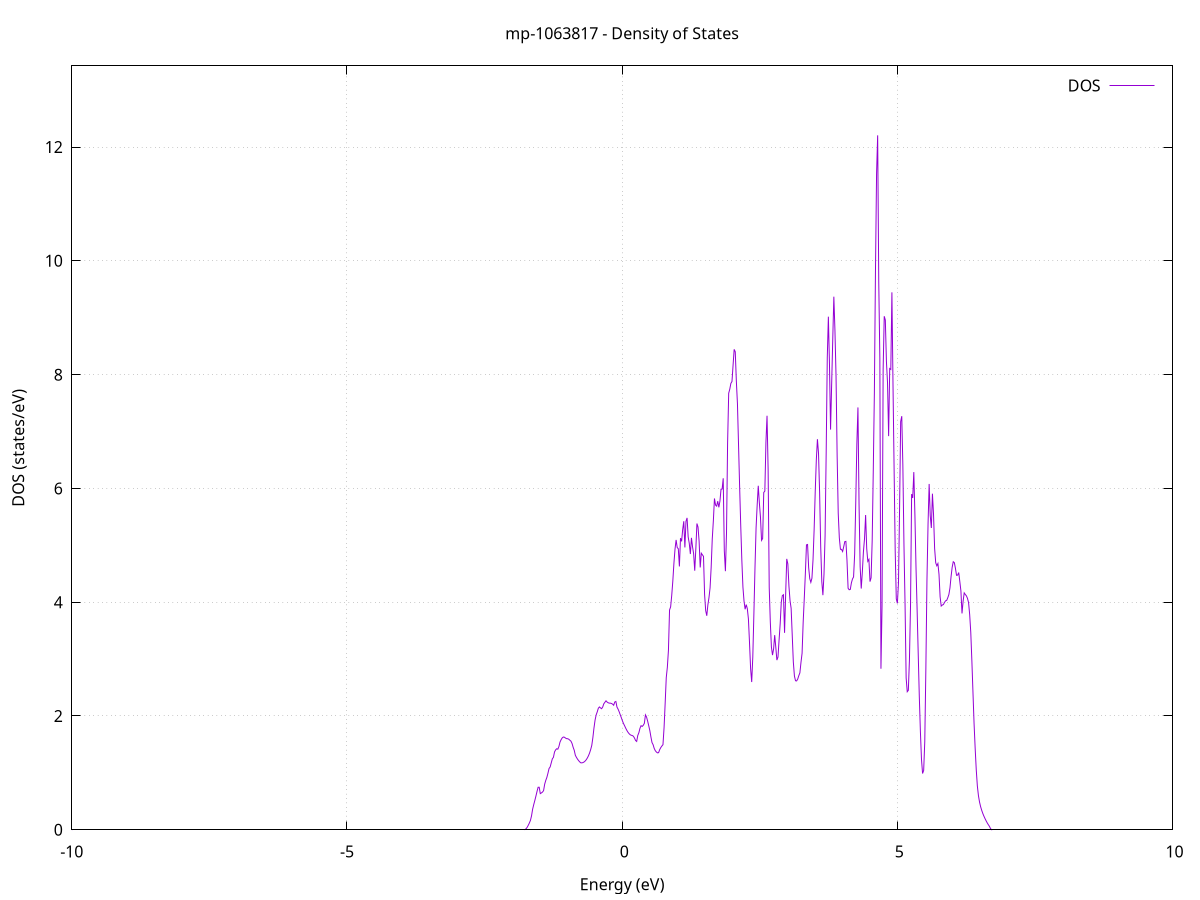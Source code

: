 set title 'mp-1063817 - Density of States'
set xlabel 'Energy (eV)'
set ylabel 'DOS (states/eV)'
set grid
set xrange [-10:10]
set yrange [0:13.427]
set xzeroaxis lt -1
set terminal png size 800,600
set output 'mp-1063817_dos_gnuplot.png'
plot '-' using 1:2 with lines title 'DOS'
-31.282600 0.000000
-31.262700 0.000000
-31.242800 0.000000
-31.222900 0.000000
-31.203000 0.000000
-31.183100 0.000000
-31.163200 0.000000
-31.143300 0.000000
-31.123400 0.000000
-31.103500 0.000000
-31.083600 0.000000
-31.063600 0.000000
-31.043700 0.000000
-31.023800 0.000000
-31.003900 0.000000
-30.984000 0.000000
-30.964100 0.000000
-30.944200 0.000000
-30.924300 0.000000
-30.904400 0.000000
-30.884500 0.000000
-30.864600 0.000000
-30.844700 0.000000
-30.824800 0.000000
-30.804900 0.000000
-30.785000 0.000000
-30.765100 0.000000
-30.745200 0.000000
-30.725300 0.000000
-30.705400 0.000000
-30.685500 0.000000
-30.665600 0.000000
-30.645700 0.000000
-30.625800 0.000000
-30.605900 0.000000
-30.586000 0.000000
-30.566100 0.000000
-30.546200 0.000000
-30.526300 0.000000
-30.506400 0.000000
-30.486500 0.000000
-30.466500 0.000000
-30.446600 0.000000
-30.426700 0.000000
-30.406800 0.000000
-30.386900 0.000000
-30.367000 0.000000
-30.347100 0.000000
-30.327200 0.000000
-30.307300 0.000000
-30.287400 0.000000
-30.267500 0.000000
-30.247600 0.000000
-30.227700 0.000000
-30.207800 0.000000
-30.187900 0.000000
-30.168000 0.000000
-30.148100 0.000000
-30.128200 0.000000
-30.108300 0.000000
-30.088400 0.000000
-30.068500 0.000000
-30.048600 0.000000
-30.028700 0.000000
-30.008800 0.000000
-29.988900 0.000000
-29.969000 0.000000
-29.949100 0.000000
-29.929200 0.000000
-29.909300 0.000000
-29.889400 0.000000
-29.869500 0.000000
-29.849500 0.000000
-29.829600 0.000000
-29.809700 0.000000
-29.789800 0.000000
-29.769900 0.000000
-29.750000 0.000000
-29.730100 0.000000
-29.710200 0.000000
-29.690300 0.000000
-29.670400 0.000000
-29.650500 0.000000
-29.630600 0.000000
-29.610700 0.000000
-29.590800 0.000000
-29.570900 0.000000
-29.551000 0.000000
-29.531100 0.000000
-29.511200 0.000000
-29.491300 0.000000
-29.471400 0.000000
-29.451500 0.000000
-29.431600 0.000000
-29.411700 0.000000
-29.391800 0.000000
-29.371900 0.000000
-29.352000 0.000000
-29.332100 0.000000
-29.312200 0.000000
-29.292300 0.000000
-29.272400 0.000000
-29.252400 0.000000
-29.232500 0.000000
-29.212600 0.000000
-29.192700 0.000000
-29.172800 0.000000
-29.152900 0.000000
-29.133000 0.000000
-29.113100 0.000000
-29.093200 0.000000
-29.073300 0.000000
-29.053400 0.000000
-29.033500 0.000000
-29.013600 0.000000
-28.993700 0.000000
-28.973800 0.000000
-28.953900 0.000000
-28.934000 0.000000
-28.914100 0.000000
-28.894200 0.000000
-28.874300 0.000000
-28.854400 0.000000
-28.834500 0.000000
-28.814600 0.000000
-28.794700 0.000000
-28.774800 0.000000
-28.754900 0.000000
-28.735000 0.000000
-28.715100 0.000000
-28.695200 0.000000
-28.675300 0.000000
-28.655400 0.000000
-28.635400 0.000000
-28.615500 0.000000
-28.595600 0.000000
-28.575700 0.000000
-28.555800 0.000000
-28.535900 0.000000
-28.516000 0.000000
-28.496100 0.000000
-28.476200 0.000000
-28.456300 0.000000
-28.436400 0.000000
-28.416500 0.000000
-28.396600 0.000000
-28.376700 0.000000
-28.356800 0.000000
-28.336900 0.000000
-28.317000 0.000000
-28.297100 0.000000
-28.277200 0.000000
-28.257300 0.000000
-28.237400 0.000000
-28.217500 0.000000
-28.197600 0.000000
-28.177700 0.000000
-28.157800 0.000000
-28.137900 0.000000
-28.118000 0.000000
-28.098100 0.000000
-28.078200 0.000000
-28.058300 0.000000
-28.038300 0.000000
-28.018400 0.000000
-27.998500 0.000000
-27.978600 0.000000
-27.958700 0.000000
-27.938800 0.000000
-27.918900 0.000000
-27.899000 0.000000
-27.879100 0.000000
-27.859200 0.000000
-27.839300 0.000000
-27.819400 0.000000
-27.799500 0.000000
-27.779600 0.000000
-27.759700 0.000000
-27.739800 0.000000
-27.719900 0.000000
-27.700000 0.000000
-27.680100 0.000000
-27.660200 0.000000
-27.640300 0.000000
-27.620400 0.000000
-27.600500 0.000000
-27.580600 0.000000
-27.560700 0.000000
-27.540800 0.000000
-27.520900 0.000000
-27.501000 0.000000
-27.481100 0.000000
-27.461200 0.000000
-27.441300 0.000000
-27.421300 0.000000
-27.401400 0.000000
-27.381500 0.000000
-27.361600 0.000000
-27.341700 0.000000
-27.321800 0.000000
-27.301900 0.000000
-27.282000 0.000000
-27.262100 0.000000
-27.242200 0.000000
-27.222300 0.000000
-27.202400 0.000000
-27.182500 0.000000
-27.162600 0.000000
-27.142700 0.000000
-27.122800 0.000000
-27.102900 0.000000
-27.083000 0.000000
-27.063100 0.000000
-27.043200 0.000000
-27.023300 0.000000
-27.003400 0.000000
-26.983500 0.000000
-26.963600 0.000000
-26.943700 0.000000
-26.923800 0.000000
-26.903900 0.000000
-26.884000 0.000000
-26.864100 0.000000
-26.844200 0.000000
-26.824200 0.000000
-26.804300 0.000000
-26.784400 0.000000
-26.764500 0.000000
-26.744600 0.000000
-26.724700 0.000000
-26.704800 0.000000
-26.684900 0.000000
-26.665000 0.000000
-26.645100 0.000000
-26.625200 0.000000
-26.605300 0.000000
-26.585400 0.000000
-26.565500 0.000000
-26.545600 0.000000
-26.525700 0.000000
-26.505800 0.000000
-26.485900 0.000000
-26.466000 0.000000
-26.446100 0.000000
-26.426200 0.000000
-26.406300 0.000000
-26.386400 0.000000
-26.366500 0.000000
-26.346600 0.000000
-26.326700 0.000000
-26.306800 0.000000
-26.286900 0.000000
-26.267000 0.000000
-26.247100 0.000000
-26.227100 0.000000
-26.207200 0.000000
-26.187300 0.000000
-26.167400 0.000000
-26.147500 0.000000
-26.127600 0.000000
-26.107700 0.000000
-26.087800 0.000000
-26.067900 0.000000
-26.048000 0.000000
-26.028100 0.000000
-26.008200 0.000000
-25.988300 0.000000
-25.968400 0.000000
-25.948500 0.000000
-25.928600 0.000000
-25.908700 0.000000
-25.888800 0.000000
-25.868900 0.000000
-25.849000 0.000000
-25.829100 0.000000
-25.809200 0.000000
-25.789300 0.000000
-25.769400 0.000000
-25.749500 0.000000
-25.729600 0.000000
-25.709700 0.000000
-25.689800 0.000000
-25.669900 0.000000
-25.650000 0.000000
-25.630100 0.000000
-25.610100 0.000000
-25.590200 0.000000
-25.570300 0.000000
-25.550400 0.000000
-25.530500 0.000000
-25.510600 0.000000
-25.490700 0.000000
-25.470800 0.000000
-25.450900 0.000000
-25.431000 0.000000
-25.411100 0.000000
-25.391200 0.000000
-25.371300 0.000000
-25.351400 0.000000
-25.331500 0.000000
-25.311600 0.000000
-25.291700 0.000000
-25.271800 0.000000
-25.251900 0.000000
-25.232000 0.000000
-25.212100 0.000000
-25.192200 0.000000
-25.172300 0.000000
-25.152400 0.000000
-25.132500 0.000000
-25.112600 0.000000
-25.092700 0.000000
-25.072800 0.000000
-25.052900 0.000000
-25.033000 0.000000
-25.013000 0.000000
-24.993100 0.000000
-24.973200 0.000000
-24.953300 0.000000
-24.933400 0.000000
-24.913500 0.000000
-24.893600 0.000000
-24.873700 0.000000
-24.853800 0.000000
-24.833900 0.000000
-24.814000 0.000000
-24.794100 0.000000
-24.774200 0.000000
-24.754300 0.000000
-24.734400 0.000000
-24.714500 0.000000
-24.694600 0.000000
-24.674700 0.000000
-24.654800 0.000000
-24.634900 0.000000
-24.615000 0.000000
-24.595100 0.000000
-24.575200 0.000000
-24.555300 0.000000
-24.535400 0.000000
-24.515500 0.000000
-24.495600 0.000000
-24.475700 0.000000
-24.455800 0.000000
-24.435900 0.000000
-24.416000 0.000000
-24.396000 0.000000
-24.376100 0.000000
-24.356200 0.000000
-24.336300 0.000000
-24.316400 0.000000
-24.296500 0.000000
-24.276600 0.000000
-24.256700 0.000000
-24.236800 0.000000
-24.216900 0.000000
-24.197000 0.000000
-24.177100 0.000000
-24.157200 0.000000
-24.137300 0.000000
-24.117400 0.000000
-24.097500 0.000000
-24.077600 0.000000
-24.057700 0.000000
-24.037800 0.000000
-24.017900 0.000000
-23.998000 0.000000
-23.978100 0.000000
-23.958200 0.000000
-23.938300 0.000000
-23.918400 0.000000
-23.898500 0.000000
-23.878600 0.000000
-23.858700 0.000000
-23.838800 0.000000
-23.818900 0.000000
-23.798900 0.000000
-23.779000 0.000000
-23.759100 0.000000
-23.739200 0.000000
-23.719300 0.000000
-23.699400 0.000000
-23.679500 0.000000
-23.659600 0.000000
-23.639700 0.000000
-23.619800 0.000000
-23.599900 0.000000
-23.580000 0.000000
-23.560100 0.000000
-23.540200 0.000000
-23.520300 0.000000
-23.500400 0.000000
-23.480500 0.000000
-23.460600 0.000000
-23.440700 0.000000
-23.420800 0.000000
-23.400900 0.000000
-23.381000 0.000000
-23.361100 0.000000
-23.341200 0.000000
-23.321300 0.000000
-23.301400 0.000000
-23.281500 0.000000
-23.261600 0.000000
-23.241700 0.000000
-23.221800 0.000000
-23.201900 0.000000
-23.181900 0.000000
-23.162000 0.000000
-23.142100 0.000000
-23.122200 0.000000
-23.102300 0.000000
-23.082400 0.000000
-23.062500 0.000000
-23.042600 0.000000
-23.022700 0.000000
-23.002800 0.000000
-22.982900 0.000000
-22.963000 0.000000
-22.943100 0.000000
-22.923200 0.000000
-22.903300 0.000000
-22.883400 0.000000
-22.863500 0.000000
-22.843600 0.000000
-22.823700 0.000000
-22.803800 0.000000
-22.783900 0.000000
-22.764000 0.000000
-22.744100 0.000000
-22.724200 0.000000
-22.704300 0.000000
-22.684400 0.000000
-22.664500 0.000000
-22.644600 0.000000
-22.624700 0.000000
-22.604800 0.000000
-22.584800 0.000000
-22.564900 0.000000
-22.545000 0.000000
-22.525100 0.000000
-22.505200 0.000000
-22.485300 0.000000
-22.465400 0.000000
-22.445500 0.000000
-22.425600 0.000000
-22.405700 0.000000
-22.385800 0.000000
-22.365900 0.000000
-22.346000 0.000000
-22.326100 0.000000
-22.306200 0.000000
-22.286300 0.000000
-22.266400 0.000000
-22.246500 0.000000
-22.226600 0.000000
-22.206700 0.000000
-22.186800 0.000000
-22.166900 0.000000
-22.147000 0.000000
-22.127100 0.000000
-22.107200 0.000000
-22.087300 0.000000
-22.067400 0.000000
-22.047500 0.000000
-22.027600 0.000000
-22.007700 0.000000
-21.987800 0.000000
-21.967800 0.000000
-21.947900 0.000000
-21.928000 0.000000
-21.908100 0.000000
-21.888200 0.000000
-21.868300 0.000000
-21.848400 0.000000
-21.828500 0.000000
-21.808600 0.000000
-21.788700 0.000000
-21.768800 0.000000
-21.748900 0.000000
-21.729000 0.000000
-21.709100 0.000000
-21.689200 0.000000
-21.669300 0.000000
-21.649400 0.000000
-21.629500 0.000000
-21.609600 0.000000
-21.589700 0.000000
-21.569800 0.000000
-21.549900 0.000000
-21.530000 0.000000
-21.510100 0.000000
-21.490200 0.000000
-21.470300 0.000000
-21.450400 0.000000
-21.430500 0.000000
-21.410600 0.000000
-21.390700 0.000000
-21.370700 0.000000
-21.350800 0.000000
-21.330900 0.000000
-21.311000 0.000000
-21.291100 0.000000
-21.271200 0.000000
-21.251300 0.000000
-21.231400 0.000000
-21.211500 0.000000
-21.191600 0.000000
-21.171700 0.000000
-21.151800 0.000000
-21.131900 0.000000
-21.112000 0.000000
-21.092100 0.000000
-21.072200 0.000000
-21.052300 0.000000
-21.032400 0.000000
-21.012500 0.000000
-20.992600 0.000000
-20.972700 0.000000
-20.952800 0.000000
-20.932900 0.000000
-20.913000 0.000000
-20.893100 0.000000
-20.873200 0.000000
-20.853300 0.000000
-20.833400 0.000000
-20.813500 0.000000
-20.793600 0.000000
-20.773700 0.000000
-20.753700 0.000000
-20.733800 0.000000
-20.713900 0.000000
-20.694000 0.000000
-20.674100 0.000000
-20.654200 0.000000
-20.634300 0.000000
-20.614400 0.000000
-20.594500 0.000000
-20.574600 0.000000
-20.554700 0.000000
-20.534800 0.000000
-20.514900 0.000000
-20.495000 0.000000
-20.475100 0.000000
-20.455200 0.000000
-20.435300 0.000000
-20.415400 0.000000
-20.395500 0.000000
-20.375600 0.000000
-20.355700 0.000000
-20.335800 0.000000
-20.315900 0.000000
-20.296000 0.000000
-20.276100 0.000000
-20.256200 0.000000
-20.236300 0.000000
-20.216400 0.000000
-20.196500 0.000000
-20.176600 0.000000
-20.156600 0.000000
-20.136700 0.000000
-20.116800 0.000000
-20.096900 0.000000
-20.077000 0.000000
-20.057100 0.000000
-20.037200 0.000000
-20.017300 0.000000
-19.997400 0.000000
-19.977500 0.000000
-19.957600 0.000000
-19.937700 0.000000
-19.917800 0.000000
-19.897900 0.000000
-19.878000 0.000000
-19.858100 0.000000
-19.838200 0.000000
-19.818300 0.000000
-19.798400 0.000000
-19.778500 0.000000
-19.758600 0.000000
-19.738700 0.000000
-19.718800 0.000000
-19.698900 0.000000
-19.679000 0.000000
-19.659100 0.000000
-19.639200 0.000000
-19.619300 0.000000
-19.599400 0.000000
-19.579500 0.000000
-19.559600 0.000000
-19.539600 0.000000
-19.519700 0.000000
-19.499800 0.000000
-19.479900 0.000000
-19.460000 0.000000
-19.440100 0.000000
-19.420200 0.000000
-19.400300 0.000000
-19.380400 0.000000
-19.360500 0.000000
-19.340600 0.000000
-19.320700 0.000000
-19.300800 0.000000
-19.280900 0.000000
-19.261000 0.000000
-19.241100 0.000000
-19.221200 0.000000
-19.201300 0.000000
-19.181400 0.000000
-19.161500 0.000000
-19.141600 0.000000
-19.121700 0.000000
-19.101800 0.000000
-19.081900 0.000000
-19.062000 0.000000
-19.042100 0.000000
-19.022200 0.000000
-19.002300 0.000000
-18.982400 0.000000
-18.962500 0.000000
-18.942500 0.000000
-18.922600 0.000000
-18.902700 0.000000
-18.882800 0.000000
-18.862900 0.000000
-18.843000 0.000000
-18.823100 0.000000
-18.803200 0.000000
-18.783300 0.000000
-18.763400 0.000000
-18.743500 0.000000
-18.723600 0.000000
-18.703700 0.000000
-18.683800 0.000000
-18.663900 0.000000
-18.644000 0.000000
-18.624100 0.000000
-18.604200 0.000000
-18.584300 0.000000
-18.564400 0.000000
-18.544500 0.000000
-18.524600 0.000000
-18.504700 0.000000
-18.484800 0.000000
-18.464900 0.000000
-18.445000 0.000000
-18.425100 0.000000
-18.405200 0.000000
-18.385300 0.000000
-18.365400 0.000000
-18.345500 0.000000
-18.325500 0.000000
-18.305600 0.000000
-18.285700 0.000000
-18.265800 0.000000
-18.245900 0.000000
-18.226000 0.000000
-18.206100 0.000000
-18.186200 0.000000
-18.166300 0.000000
-18.146400 0.000000
-18.126500 0.000000
-18.106600 0.000000
-18.086700 0.000000
-18.066800 0.000000
-18.046900 0.000000
-18.027000 0.000000
-18.007100 0.000000
-17.987200 0.000000
-17.967300 0.000000
-17.947400 0.000000
-17.927500 0.000000
-17.907600 0.000000
-17.887700 0.000000
-17.867800 0.000000
-17.847900 0.000000
-17.828000 0.000000
-17.808100 0.000000
-17.788200 0.000000
-17.768300 0.000000
-17.748400 0.000000
-17.728400 0.000000
-17.708500 0.000000
-17.688600 0.000000
-17.668700 0.000000
-17.648800 0.000000
-17.628900 0.000000
-17.609000 0.000000
-17.589100 0.000000
-17.569200 0.000000
-17.549300 0.000000
-17.529400 0.000000
-17.509500 0.000000
-17.489600 0.000000
-17.469700 0.000000
-17.449800 0.000000
-17.429900 0.000000
-17.410000 0.000000
-17.390100 0.000000
-17.370200 0.000000
-17.350300 0.000000
-17.330400 0.000000
-17.310500 0.000000
-17.290600 0.000000
-17.270700 0.000000
-17.250800 0.000000
-17.230900 0.000000
-17.211000 0.000000
-17.191100 0.000000
-17.171200 0.000000
-17.151300 0.000000
-17.131400 0.000000
-17.111400 0.000000
-17.091500 0.000000
-17.071600 0.000000
-17.051700 0.000000
-17.031800 0.000000
-17.011900 0.000000
-16.992000 0.000000
-16.972100 0.000000
-16.952200 0.000000
-16.932300 0.000000
-16.912400 0.000000
-16.892500 0.000000
-16.872600 0.000000
-16.852700 0.000000
-16.832800 0.000000
-16.812900 0.000000
-16.793000 0.000000
-16.773100 0.000000
-16.753200 0.000000
-16.733300 0.000000
-16.713400 0.000000
-16.693500 0.000000
-16.673600 0.000000
-16.653700 0.000000
-16.633800 0.000000
-16.613900 0.000000
-16.594000 0.000000
-16.574100 0.000000
-16.554200 0.000000
-16.534300 0.000000
-16.514300 0.000000
-16.494400 0.000000
-16.474500 0.000000
-16.454600 0.000000
-16.434700 0.000000
-16.414800 0.000000
-16.394900 0.000000
-16.375000 0.000000
-16.355100 0.000000
-16.335200 0.000000
-16.315300 0.000000
-16.295400 0.000000
-16.275500 0.000000
-16.255600 0.000000
-16.235700 0.000000
-16.215800 0.000000
-16.195900 0.000000
-16.176000 0.000000
-16.156100 0.000000
-16.136200 0.000000
-16.116300 0.000000
-16.096400 0.000000
-16.076500 0.000000
-16.056600 0.000000
-16.036700 0.000000
-16.016800 0.000000
-15.996900 0.000000
-15.977000 0.000000
-15.957100 0.000000
-15.937200 0.000000
-15.917300 0.000000
-15.897300 0.000000
-15.877400 0.000000
-15.857500 0.000000
-15.837600 0.000000
-15.817700 0.000000
-15.797800 0.000000
-15.777900 0.000000
-15.758000 0.000000
-15.738100 0.000000
-15.718200 0.000000
-15.698300 0.000000
-15.678400 0.000000
-15.658500 0.000000
-15.638600 0.000000
-15.618700 0.000000
-15.598800 0.000000
-15.578900 0.000000
-15.559000 0.000000
-15.539100 0.000000
-15.519200 0.000000
-15.499300 0.000000
-15.479400 0.000000
-15.459500 0.000000
-15.439600 0.000000
-15.419700 0.000000
-15.399800 0.000000
-15.379900 0.000000
-15.360000 0.000000
-15.340100 0.000000
-15.320200 0.000000
-15.300200 0.000000
-15.280300 0.000000
-15.260400 0.000000
-15.240500 0.000000
-15.220600 0.000000
-15.200700 0.000000
-15.180800 0.000000
-15.160900 0.000000
-15.141000 0.000000
-15.121100 0.000000
-15.101200 0.000000
-15.081300 0.000000
-15.061400 0.000000
-15.041500 0.000000
-15.021600 0.000000
-15.001700 0.000000
-14.981800 0.000000
-14.961900 0.000000
-14.942000 0.000000
-14.922100 0.000000
-14.902200 0.000000
-14.882300 0.000000
-14.862400 0.000000
-14.842500 0.000000
-14.822600 0.000000
-14.802700 0.000000
-14.782800 0.000000
-14.762900 0.000000
-14.743000 0.000000
-14.723100 0.000000
-14.703200 0.000000
-14.683200 0.000000
-14.663300 0.000000
-14.643400 0.000000
-14.623500 0.000000
-14.603600 0.000000
-14.583700 0.000000
-14.563800 0.000000
-14.543900 0.000000
-14.524000 0.000000
-14.504100 0.000000
-14.484200 0.000000
-14.464300 0.000000
-14.444400 0.000000
-14.424500 0.000000
-14.404600 0.000000
-14.384700 0.000000
-14.364800 0.000000
-14.344900 0.000000
-14.325000 0.000000
-14.305100 0.000000
-14.285200 0.000000
-14.265300 0.000000
-14.245400 0.000000
-14.225500 0.000000
-14.205600 0.000000
-14.185700 0.000000
-14.165800 0.000000
-14.145900 0.000000
-14.126000 0.000000
-14.106100 0.000000
-14.086100 0.000000
-14.066200 0.000000
-14.046300 0.000000
-14.026400 0.000000
-14.006500 0.000000
-13.986600 0.000000
-13.966700 0.000000
-13.946800 0.000000
-13.926900 0.000000
-13.907000 0.000000
-13.887100 0.000000
-13.867200 0.000000
-13.847300 0.000000
-13.827400 0.000000
-13.807500 0.000000
-13.787600 0.000000
-13.767700 0.000000
-13.747800 0.000000
-13.727900 0.000000
-13.708000 0.000000
-13.688100 0.000000
-13.668200 0.000000
-13.648300 204.948300
-13.628400 54.949300
-13.608500 120.951300
-13.588600 90.722300
-13.568700 135.915600
-13.548800 98.877000
-13.528900 11.092700
-13.509000 0.000000
-13.489000 0.000000
-13.469100 0.000000
-13.449200 0.000000
-13.429300 0.000000
-13.409400 0.000000
-13.389500 0.000000
-13.369600 0.000000
-13.349700 0.000000
-13.329800 0.000000
-13.309900 0.000000
-13.290000 0.000000
-13.270100 0.000000
-13.250200 0.000000
-13.230300 0.000000
-13.210400 0.000000
-13.190500 0.000000
-13.170600 0.000000
-13.150700 0.000000
-13.130800 0.000000
-13.110900 0.000000
-13.091000 0.000000
-13.071100 0.000000
-13.051200 0.000000
-13.031300 0.000000
-13.011400 0.000000
-12.991500 0.000000
-12.971600 0.000000
-12.951700 0.000000
-12.931800 0.000000
-12.911900 0.000000
-12.892000 0.000000
-12.872000 0.000000
-12.852100 0.000000
-12.832200 0.000000
-12.812300 0.000000
-12.792400 0.000000
-12.772500 0.000000
-12.752600 0.000000
-12.732700 0.000000
-12.712800 0.000000
-12.692900 0.000000
-12.673000 0.000000
-12.653100 0.000000
-12.633200 0.000000
-12.613300 0.000000
-12.593400 0.000000
-12.573500 0.000000
-12.553600 0.000000
-12.533700 0.000000
-12.513800 0.000000
-12.493900 0.000000
-12.474000 0.000000
-12.454100 0.000000
-12.434200 0.000000
-12.414300 0.000000
-12.394400 0.000000
-12.374500 0.000000
-12.354600 0.000000
-12.334700 0.000000
-12.314800 0.000000
-12.294900 0.000000
-12.274900 0.000000
-12.255000 0.000000
-12.235100 0.000000
-12.215200 0.000000
-12.195300 0.000000
-12.175400 0.000000
-12.155500 0.000000
-12.135600 0.000000
-12.115700 0.000000
-12.095800 0.000000
-12.075900 0.000000
-12.056000 0.000000
-12.036100 0.000000
-12.016200 0.000000
-11.996300 0.000000
-11.976400 0.000000
-11.956500 0.000000
-11.936600 0.000000
-11.916700 0.000000
-11.896800 0.000000
-11.876900 0.000000
-11.857000 0.000000
-11.837100 0.000000
-11.817200 0.000000
-11.797300 0.000000
-11.777400 0.000000
-11.757500 0.000000
-11.737600 0.000000
-11.717700 0.000000
-11.697800 0.000000
-11.677900 0.000000
-11.657900 0.000000
-11.638000 0.000000
-11.618100 0.000000
-11.598200 0.000000
-11.578300 0.000000
-11.558400 0.000000
-11.538500 0.000000
-11.518600 0.000000
-11.498700 0.000000
-11.478800 0.000000
-11.458900 0.000000
-11.439000 0.000000
-11.419100 0.000000
-11.399200 0.000000
-11.379300 0.000000
-11.359400 0.000000
-11.339500 0.000000
-11.319600 0.000000
-11.299700 0.000000
-11.279800 0.000000
-11.259900 0.000000
-11.240000 0.000000
-11.220100 0.000000
-11.200200 0.000000
-11.180300 0.000000
-11.160400 0.000000
-11.140500 0.000000
-11.120600 0.000000
-11.100700 0.000000
-11.080800 0.000000
-11.060800 0.000000
-11.040900 0.000000
-11.021000 0.000000
-11.001100 0.000000
-10.981200 0.000000
-10.961300 0.000000
-10.941400 0.000000
-10.921500 0.000000
-10.901600 0.000000
-10.881700 0.000000
-10.861800 0.000000
-10.841900 0.000000
-10.822000 0.000000
-10.802100 0.000000
-10.782200 0.000000
-10.762300 0.000000
-10.742400 0.000000
-10.722500 0.000000
-10.702600 0.000000
-10.682700 0.000000
-10.662800 0.000000
-10.642900 0.000000
-10.623000 0.000000
-10.603100 0.000000
-10.583200 0.000000
-10.563300 0.000000
-10.543400 0.000000
-10.523500 0.000000
-10.503600 0.000000
-10.483700 0.000000
-10.463800 0.000000
-10.443800 0.000000
-10.423900 0.000000
-10.404000 0.000000
-10.384100 0.000000
-10.364200 0.000000
-10.344300 0.000000
-10.324400 0.000000
-10.304500 0.000000
-10.284600 0.000000
-10.264700 0.000000
-10.244800 0.000000
-10.224900 0.000000
-10.205000 0.000000
-10.185100 0.000000
-10.165200 0.000000
-10.145300 0.000000
-10.125400 0.000000
-10.105500 0.000000
-10.085600 0.000000
-10.065700 0.000000
-10.045800 0.000000
-10.025900 0.000000
-10.006000 0.000000
-9.986100 0.000000
-9.966200 0.000000
-9.946300 0.000000
-9.926400 0.000000
-9.906500 0.000000
-9.886600 0.000000
-9.866700 0.000000
-9.846700 0.000000
-9.826800 0.000000
-9.806900 0.000000
-9.787000 0.000000
-9.767100 0.000000
-9.747200 0.000000
-9.727300 0.000000
-9.707400 0.000000
-9.687500 0.000000
-9.667600 0.000000
-9.647700 0.000000
-9.627800 0.000000
-9.607900 0.000000
-9.588000 0.000000
-9.568100 0.000000
-9.548200 0.000000
-9.528300 0.000000
-9.508400 0.000000
-9.488500 0.000000
-9.468600 0.000000
-9.448700 0.000000
-9.428800 0.000000
-9.408900 0.000000
-9.389000 0.000000
-9.369100 0.000000
-9.349200 0.000000
-9.329300 0.000000
-9.309400 0.000000
-9.289500 0.000000
-9.269600 0.000000
-9.249700 0.000000
-9.229700 0.000000
-9.209800 0.000000
-9.189900 0.000000
-9.170000 0.000000
-9.150100 0.000000
-9.130200 0.000000
-9.110300 0.000000
-9.090400 0.000000
-9.070500 0.000000
-9.050600 0.000000
-9.030700 0.000000
-9.010800 0.000000
-8.990900 0.000000
-8.971000 0.000000
-8.951100 0.000000
-8.931200 0.000000
-8.911300 0.000000
-8.891400 0.000000
-8.871500 0.000000
-8.851600 0.000000
-8.831700 0.000000
-8.811800 0.000000
-8.791900 0.000000
-8.772000 0.000000
-8.752100 0.000000
-8.732200 0.000000
-8.712300 0.000000
-8.692400 0.000000
-8.672500 0.000000
-8.652600 0.000000
-8.632600 0.000000
-8.612700 0.000000
-8.592800 0.000000
-8.572900 0.000000
-8.553000 0.000000
-8.533100 0.000000
-8.513200 0.000000
-8.493300 0.000000
-8.473400 0.000000
-8.453500 0.000000
-8.433600 0.000000
-8.413700 0.000000
-8.393800 0.000000
-8.373900 0.000000
-8.354000 0.000000
-8.334100 0.000000
-8.314200 0.000000
-8.294300 0.000000
-8.274400 0.000000
-8.254500 0.000000
-8.234600 0.000000
-8.214700 0.000000
-8.194800 0.000000
-8.174900 0.000000
-8.155000 0.000000
-8.135100 0.000000
-8.115200 0.000000
-8.095300 0.000000
-8.075400 0.000000
-8.055500 0.000000
-8.035600 0.000000
-8.015600 0.000000
-7.995700 0.000000
-7.975800 0.000000
-7.955900 0.000000
-7.936000 0.000000
-7.916100 0.000000
-7.896200 0.000000
-7.876300 0.000000
-7.856400 0.000000
-7.836500 0.000000
-7.816600 0.000000
-7.796700 0.000000
-7.776800 0.000000
-7.756900 0.000000
-7.737000 0.000000
-7.717100 0.000000
-7.697200 0.000000
-7.677300 0.000000
-7.657400 0.000000
-7.637500 0.000000
-7.617600 0.000000
-7.597700 0.000000
-7.577800 0.000000
-7.557900 0.000000
-7.538000 0.000000
-7.518100 0.000000
-7.498200 0.000000
-7.478300 0.000000
-7.458400 0.000000
-7.438500 0.000000
-7.418500 0.000000
-7.398600 0.000000
-7.378700 0.000000
-7.358800 0.000000
-7.338900 0.000000
-7.319000 0.000000
-7.299100 0.000000
-7.279200 0.000000
-7.259300 0.000000
-7.239400 0.000000
-7.219500 0.000000
-7.199600 0.000000
-7.179700 0.000000
-7.159800 0.000000
-7.139900 0.000000
-7.120000 0.000000
-7.100100 0.000000
-7.080200 0.000000
-7.060300 0.000000
-7.040400 0.000000
-7.020500 0.000000
-7.000600 0.000000
-6.980700 0.000000
-6.960800 0.000000
-6.940900 0.000000
-6.921000 0.000000
-6.901100 0.000000
-6.881200 0.000000
-6.861300 0.000000
-6.841400 0.000000
-6.821500 0.000000
-6.801500 0.000000
-6.781600 0.000000
-6.761700 0.000000
-6.741800 0.000000
-6.721900 0.000000
-6.702000 0.000000
-6.682100 0.000000
-6.662200 0.000000
-6.642300 0.000000
-6.622400 0.000000
-6.602500 0.000000
-6.582600 0.000000
-6.562700 0.000000
-6.542800 0.000000
-6.522900 0.000000
-6.503000 0.000000
-6.483100 0.000000
-6.463200 0.000000
-6.443300 0.000000
-6.423400 0.000000
-6.403500 0.000000
-6.383600 0.000000
-6.363700 0.000000
-6.343800 0.000000
-6.323900 0.000000
-6.304000 0.000000
-6.284100 0.000000
-6.264200 0.000000
-6.244300 0.000000
-6.224400 0.000000
-6.204400 0.000000
-6.184500 0.000000
-6.164600 0.000000
-6.144700 0.000000
-6.124800 0.000000
-6.104900 0.000000
-6.085000 0.000000
-6.065100 0.000000
-6.045200 0.000000
-6.025300 0.000000
-6.005400 0.000000
-5.985500 0.000000
-5.965600 0.000000
-5.945700 0.000000
-5.925800 0.000000
-5.905900 0.000000
-5.886000 0.000000
-5.866100 0.000000
-5.846200 0.000000
-5.826300 0.000000
-5.806400 0.000000
-5.786500 0.000000
-5.766600 0.000000
-5.746700 0.000000
-5.726800 0.000000
-5.706900 0.000000
-5.687000 0.000000
-5.667100 0.000000
-5.647200 0.000000
-5.627300 0.000000
-5.607400 0.000000
-5.587400 0.000000
-5.567500 0.000000
-5.547600 0.000000
-5.527700 0.000000
-5.507800 0.000000
-5.487900 0.000000
-5.468000 0.000000
-5.448100 0.000000
-5.428200 0.000000
-5.408300 0.000000
-5.388400 0.000000
-5.368500 0.000000
-5.348600 0.000000
-5.328700 0.000000
-5.308800 0.000000
-5.288900 0.000000
-5.269000 0.000000
-5.249100 0.000000
-5.229200 0.000000
-5.209300 0.000000
-5.189400 0.000000
-5.169500 0.000000
-5.149600 0.000000
-5.129700 0.000000
-5.109800 0.000000
-5.089900 0.000000
-5.070000 0.000000
-5.050100 0.000000
-5.030200 0.000000
-5.010300 0.000000
-4.990300 0.000000
-4.970400 0.000000
-4.950500 0.000000
-4.930600 0.000000
-4.910700 0.000000
-4.890800 0.000000
-4.870900 0.000000
-4.851000 0.000000
-4.831100 0.000000
-4.811200 0.000000
-4.791300 0.000000
-4.771400 0.000000
-4.751500 0.000000
-4.731600 0.000000
-4.711700 0.000000
-4.691800 0.000000
-4.671900 0.000000
-4.652000 0.000000
-4.632100 0.000000
-4.612200 0.000000
-4.592300 0.000000
-4.572400 0.000000
-4.552500 0.000000
-4.532600 0.000000
-4.512700 0.000000
-4.492800 0.000000
-4.472900 0.000000
-4.453000 0.000000
-4.433100 0.000000
-4.413200 0.000000
-4.393300 0.000000
-4.373300 0.000000
-4.353400 0.000000
-4.333500 0.000000
-4.313600 0.000000
-4.293700 0.000000
-4.273800 0.000000
-4.253900 0.000000
-4.234000 0.000000
-4.214100 0.000000
-4.194200 0.000000
-4.174300 0.000000
-4.154400 0.000000
-4.134500 0.000000
-4.114600 0.000000
-4.094700 0.000000
-4.074800 0.000000
-4.054900 0.000000
-4.035000 0.000000
-4.015100 0.000000
-3.995200 0.000000
-3.975300 0.000000
-3.955400 0.000000
-3.935500 0.000000
-3.915600 0.000000
-3.895700 0.000000
-3.875800 0.000000
-3.855900 0.000000
-3.836000 0.000000
-3.816100 0.000000
-3.796200 0.000000
-3.776200 0.000000
-3.756300 0.000000
-3.736400 0.000000
-3.716500 0.000000
-3.696600 0.000000
-3.676700 0.000000
-3.656800 0.000000
-3.636900 0.000000
-3.617000 0.000000
-3.597100 0.000000
-3.577200 0.000000
-3.557300 0.000000
-3.537400 0.000000
-3.517500 0.000000
-3.497600 0.000000
-3.477700 0.000000
-3.457800 0.000000
-3.437900 0.000000
-3.418000 0.000000
-3.398100 0.000000
-3.378200 0.000000
-3.358300 0.000000
-3.338400 0.000000
-3.318500 0.000000
-3.298600 0.000000
-3.278700 0.000000
-3.258800 0.000000
-3.238900 0.000000
-3.219000 0.000000
-3.199100 0.000000
-3.179200 0.000000
-3.159200 0.000000
-3.139300 0.000000
-3.119400 0.000000
-3.099500 0.000000
-3.079600 0.000000
-3.059700 0.000000
-3.039800 0.000000
-3.019900 0.000000
-3.000000 0.000000
-2.980100 0.000000
-2.960200 0.000000
-2.940300 0.000000
-2.920400 0.000000
-2.900500 0.000000
-2.880600 0.000000
-2.860700 0.000000
-2.840800 0.000000
-2.820900 0.000000
-2.801000 0.000000
-2.781100 0.000000
-2.761200 0.000000
-2.741300 0.000000
-2.721400 0.000000
-2.701500 0.000000
-2.681600 0.000000
-2.661700 0.000000
-2.641800 0.000000
-2.621900 0.000000
-2.602000 0.000000
-2.582100 0.000000
-2.562100 0.000000
-2.542200 0.000000
-2.522300 0.000000
-2.502400 0.000000
-2.482500 0.000000
-2.462600 0.000000
-2.442700 0.000000
-2.422800 0.000000
-2.402900 0.000000
-2.383000 0.000000
-2.363100 0.000000
-2.343200 0.000000
-2.323300 0.000000
-2.303400 0.000000
-2.283500 0.000000
-2.263600 0.000000
-2.243700 0.000000
-2.223800 0.000000
-2.203900 0.000000
-2.184000 0.000000
-2.164100 0.000000
-2.144200 0.000000
-2.124300 0.000000
-2.104400 0.000000
-2.084500 0.000000
-2.064600 0.000000
-2.044700 0.000000
-2.024800 0.000000
-2.004900 0.000000
-1.985000 0.000000
-1.965100 0.000000
-1.945100 0.000000
-1.925200 0.000000
-1.905300 0.000000
-1.885400 0.000000
-1.865500 0.000000
-1.845600 0.000000
-1.825700 0.000000
-1.805800 0.000000
-1.785900 0.000000
-1.766000 0.003600
-1.746100 0.017800
-1.726200 0.042900
-1.706300 0.077900
-1.686400 0.117900
-1.666500 0.164500
-1.646600 0.243800
-1.626700 0.360700
-1.606800 0.440700
-1.586900 0.513600
-1.567000 0.590500
-1.547100 0.672200
-1.527200 0.746900
-1.507300 0.747800
-1.487400 0.635700
-1.467500 0.647500
-1.447600 0.662100
-1.427700 0.687800
-1.407800 0.800500
-1.387900 0.867500
-1.368000 0.920300
-1.348000 0.994100
-1.328100 1.077000
-1.308200 1.104000
-1.288300 1.175200
-1.268400 1.246700
-1.248500 1.273700
-1.228600 1.368000
-1.208700 1.404200
-1.188800 1.424300
-1.168900 1.416700
-1.149000 1.462900
-1.129100 1.541200
-1.109200 1.583000
-1.089300 1.615000
-1.069400 1.630000
-1.049500 1.627400
-1.029600 1.612300
-1.009700 1.601600
-0.989800 1.600600
-0.969900 1.591400
-0.950000 1.574300
-0.930100 1.557200
-0.910200 1.516600
-0.890300 1.450000
-0.870400 1.397300
-0.850500 1.309700
-0.830600 1.272700
-0.810700 1.241600
-0.790800 1.215500
-0.770900 1.193400
-0.750900 1.176600
-0.731000 1.176200
-0.711100 1.181400
-0.691200 1.192300
-0.671300 1.209300
-0.651400 1.232500
-0.631500 1.263600
-0.611600 1.301600
-0.591700 1.349600
-0.571800 1.410100
-0.551900 1.483200
-0.532000 1.618500
-0.512100 1.787500
-0.492200 1.926800
-0.472300 2.018300
-0.452400 2.072900
-0.432500 2.136600
-0.412600 2.159000
-0.392700 2.141300
-0.372800 2.128400
-0.352900 2.158900
-0.333000 2.214700
-0.313100 2.241100
-0.293200 2.266800
-0.273300 2.245100
-0.253400 2.232100
-0.233500 2.226000
-0.213600 2.225600
-0.193700 2.219900
-0.173800 2.208300
-0.153900 2.189100
-0.133900 2.245800
-0.114000 2.255000
-0.094100 2.157200
-0.074200 2.121000
-0.054300 2.074500
-0.034400 2.021000
-0.014500 1.969200
0.005400 1.914200
0.025300 1.866200
0.045200 1.827100
0.065100 1.785300
0.085000 1.747800
0.104900 1.715900
0.124800 1.690500
0.144700 1.671800
0.164600 1.661400
0.184500 1.656300
0.204400 1.643800
0.224300 1.612300
0.244200 1.569300
0.264100 1.552900
0.284000 1.657800
0.303900 1.706400
0.323800 1.783400
0.343700 1.829300
0.363600 1.816200
0.383500 1.836400
0.403400 1.870600
0.423300 2.019300
0.443200 1.982300
0.463200 1.910000
0.483100 1.828800
0.503000 1.743700
0.522900 1.631500
0.542800 1.532800
0.562700 1.495100
0.582600 1.430600
0.602500 1.389900
0.622400 1.366600
0.642300 1.351800
0.662200 1.355500
0.682100 1.408100
0.702000 1.444400
0.721900 1.472300
0.741800 1.495600
0.761700 1.796000
0.781600 2.222800
0.801500 2.673900
0.821400 2.858100
0.841300 3.157500
0.861200 3.863000
0.881100 3.919300
0.901000 4.121200
0.920900 4.374000
0.940800 4.685500
0.960700 4.933300
0.980600 5.094600
1.000500 4.960900
1.020400 4.939300
1.040300 4.628800
1.060200 5.125600
1.080200 5.069400
1.100100 5.278200
1.120000 5.422800
1.139900 4.962000
1.159800 5.421800
1.179700 5.481900
1.199600 5.149000
1.219500 5.033900
1.239400 4.847000
1.259300 5.131400
1.279200 4.972900
1.299100 4.850300
1.319000 4.553600
1.338900 4.939100
1.358800 5.382900
1.378700 5.321300
1.398600 5.069900
1.418500 4.610800
1.438400 4.860800
1.458300 4.833000
1.478200 4.805300
1.498100 4.134400
1.518000 3.851700
1.537900 3.761600
1.557800 3.953400
1.577700 4.080100
1.597600 4.251900
1.617500 4.611900
1.637400 5.110900
1.657300 5.430200
1.677300 5.823300
1.697200 5.707500
1.717100 5.689000
1.737000 5.775800
1.756900 5.667600
1.776800 5.776800
1.796700 5.985900
1.816600 5.989200
1.836500 6.177800
1.856400 4.901500
1.876300 4.545700
1.896200 5.214000
1.916100 6.796300
1.936000 7.673000
1.955900 7.745800
1.975800 7.847200
1.995700 7.879400
2.015600 8.164900
2.035500 8.444400
2.055400 8.401400
2.075300 7.883100
2.095200 7.487100
2.115100 6.755100
2.135000 6.019200
2.154900 5.342800
2.174800 4.735600
2.194700 4.264600
2.214600 4.019000
2.234500 3.876000
2.254400 3.958100
2.274300 3.887500
2.294300 3.707700
2.314200 3.290800
2.334100 2.832800
2.354000 2.596800
2.373900 3.034200
2.393800 3.797600
2.413700 4.602900
2.433600 5.305900
2.453500 5.706300
2.473400 6.046500
2.493300 5.746300
2.513200 5.498500
2.533100 5.087100
2.553000 5.119400
2.572900 5.929200
2.592800 5.952500
2.612700 6.811800
2.632600 7.277400
2.652500 6.330400
2.672400 4.260800
2.692300 3.649300
2.712200 3.212000
2.732100 3.070300
2.752000 3.178300
2.771900 3.421100
2.791800 3.208700
2.811700 2.982200
2.831600 3.036400
2.851500 3.334700
2.871400 3.618600
2.891400 3.998700
2.911300 4.117400
2.931200 4.131300
2.951100 3.461100
2.971000 4.137000
2.990900 4.761500
3.010800 4.673600
3.030700 4.281600
3.050600 4.027600
3.070500 3.892800
3.090400 3.423400
3.110300 2.950400
3.130200 2.703600
3.150100 2.619800
3.170000 2.616100
3.189900 2.648200
3.209800 2.708800
3.229700 2.758400
3.249600 2.943400
3.269500 3.102800
3.289400 3.649400
3.309300 4.066400
3.329200 4.504900
3.349100 5.008100
3.369000 5.014400
3.388900 4.608800
3.408800 4.415700
3.428700 4.349000
3.448600 4.422900
3.468500 4.749800
3.488400 5.273500
3.508400 5.944800
3.528300 6.502300
3.548200 6.865000
3.568100 6.617500
3.588000 5.927800
3.607900 4.975800
3.627800 4.362000
3.647700 4.123900
3.667600 4.488800
3.687500 5.169100
3.707400 6.631100
3.727300 8.296900
3.747200 9.018200
3.767100 8.189400
3.787000 7.033600
3.806900 7.832800
3.826800 8.620300
3.846700 9.369800
3.866600 8.778800
3.886500 7.972700
3.906400 6.580900
3.926300 5.563500
3.946200 5.131000
3.966100 4.930300
3.986000 4.928600
4.005900 4.891000
4.025800 4.975100
4.045700 5.064900
4.065600 5.069200
4.085500 4.734400
4.105500 4.245200
4.125400 4.219000
4.145300 4.224600
4.165200 4.338300
4.185100 4.407200
4.205000 4.444000
4.224900 4.846500
4.244800 5.753800
4.264700 6.785900
4.284600 7.423300
4.304500 5.728700
4.324400 4.627900
4.344300 4.240200
4.364200 4.527900
4.384100 4.887100
4.404000 5.116500
4.423900 5.532400
4.443800 4.941500
4.463700 4.718800
4.483600 4.752100
4.503500 4.361800
4.523400 4.428400
4.543300 5.081400
4.563200 6.319600
4.583100 7.686000
4.603000 9.821100
4.622900 11.531000
4.642800 12.206300
4.662700 9.625600
4.682600 8.283900
4.702500 2.830400
4.722500 3.934600
4.742400 8.090400
4.762300 9.026200
4.782200 8.960300
4.802100 8.230400
4.822000 7.858100
4.841900 6.918900
4.861800 8.107100
4.881700 8.091600
4.901600 9.446900
4.921500 7.825500
4.941400 6.352200
4.961300 4.907700
4.981200 4.058700
5.001100 3.980000
5.021000 4.339200
5.040900 5.639100
5.060800 7.174300
5.080700 7.269600
5.100600 6.403000
5.120500 5.018300
5.140400 3.965300
5.160300 2.669400
5.180200 2.426600
5.200100 2.450900
5.220000 2.979200
5.239900 3.944100
5.259800 5.900000
5.279700 5.832600
5.299600 6.287200
5.319600 5.531400
5.339500 4.609800
5.359400 3.876500
5.379300 3.107900
5.399200 2.352600
5.419100 1.728900
5.439000 1.238500
5.458900 0.989300
5.478800 1.043100
5.498700 1.548300
5.518600 2.828200
5.538500 4.387500
5.558400 5.379700
5.578300 6.078800
5.598200 5.522200
5.618100 5.304800
5.638000 5.907900
5.657900 5.545700
5.677800 4.943700
5.697700 4.693000
5.717600 4.640300
5.737500 4.680100
5.757400 4.489700
5.777300 4.096400
5.797200 3.932400
5.817100 3.950500
5.837000 3.958300
5.856900 3.995300
5.876800 4.024600
5.896700 4.031300
5.916600 4.078100
5.936600 4.133900
5.956500 4.251100
5.976400 4.448700
5.996300 4.611500
6.016200 4.711400
6.036100 4.695300
6.056000 4.594800
6.075900 4.472500
6.095800 4.476100
6.115700 4.520900
6.135600 4.363100
6.155500 4.197900
6.175400 3.802400
6.195300 4.017700
6.215200 4.163800
6.235100 4.136100
6.255000 4.112000
6.274900 4.067600
6.294800 3.990700
6.314700 3.782100
6.334600 3.469800
6.354500 2.970600
6.374400 2.416700
6.394300 1.871600
6.414200 1.436700
6.434100 1.056800
6.454000 0.771700
6.473900 0.600200
6.493800 0.487400
6.513700 0.405500
6.533700 0.341100
6.553600 0.286000
6.573500 0.239300
6.593400 0.196800
6.613300 0.157700
6.633200 0.122100
6.653100 0.090000
6.673000 0.061200
6.692900 0.021800
6.712800 0.000200
6.732700 0.000000
6.752600 0.000000
6.772500 0.000000
6.792400 0.000000
6.812300 0.000000
6.832200 0.000000
6.852100 0.000000
6.872000 0.000000
6.891900 0.000000
6.911800 0.000000
6.931700 0.000000
6.951600 0.000000
6.971500 0.000000
6.991400 0.000000
7.011300 0.000000
7.031200 0.000000
7.051100 0.000000
7.071000 0.000000
7.090900 0.000000
7.110800 0.000000
7.130700 0.000000
7.150700 0.000000
7.170600 0.000000
7.190500 0.000000
7.210400 0.000000
7.230300 0.000000
7.250200 0.000000
7.270100 0.000000
7.290000 0.000000
7.309900 0.000000
7.329800 0.000000
7.349700 0.000000
7.369600 0.000000
7.389500 0.000000
7.409400 0.000000
7.429300 0.000000
7.449200 0.000000
7.469100 0.000000
7.489000 0.000000
7.508900 0.000000
7.528800 0.000000
7.548700 0.000000
7.568600 0.000000
7.588500 0.000000
7.608400 0.000000
7.628300 0.000000
7.648200 0.000000
7.668100 0.000000
7.688000 0.000000
7.707900 0.000000
7.727800 0.000000
7.747800 0.000000
7.767700 0.000000
7.787600 0.000000
7.807500 0.000000
7.827400 0.000000
7.847300 0.000000
7.867200 0.000000
7.887100 0.000000
7.907000 0.000000
7.926900 0.000000
7.946800 0.000000
7.966700 0.000000
7.986600 0.000000
8.006500 0.000000
8.026400 0.000000
8.046300 0.000000
8.066200 0.000000
8.086100 0.000000
8.106000 0.000000
8.125900 0.000000
8.145800 0.000000
8.165700 0.000000
8.185600 0.000000
8.205500 0.000000
8.225400 0.000000
8.245300 0.000000
8.265200 0.000000
8.285100 0.000000
8.305000 0.000000
8.324900 0.000000
8.344800 0.000000
8.364800 0.000000
8.384700 0.000000
8.404600 0.000000
8.424500 0.000000
8.444400 0.000000
8.464300 0.000000
8.484200 0.000000
8.504100 0.000000
8.524000 0.000000
e
